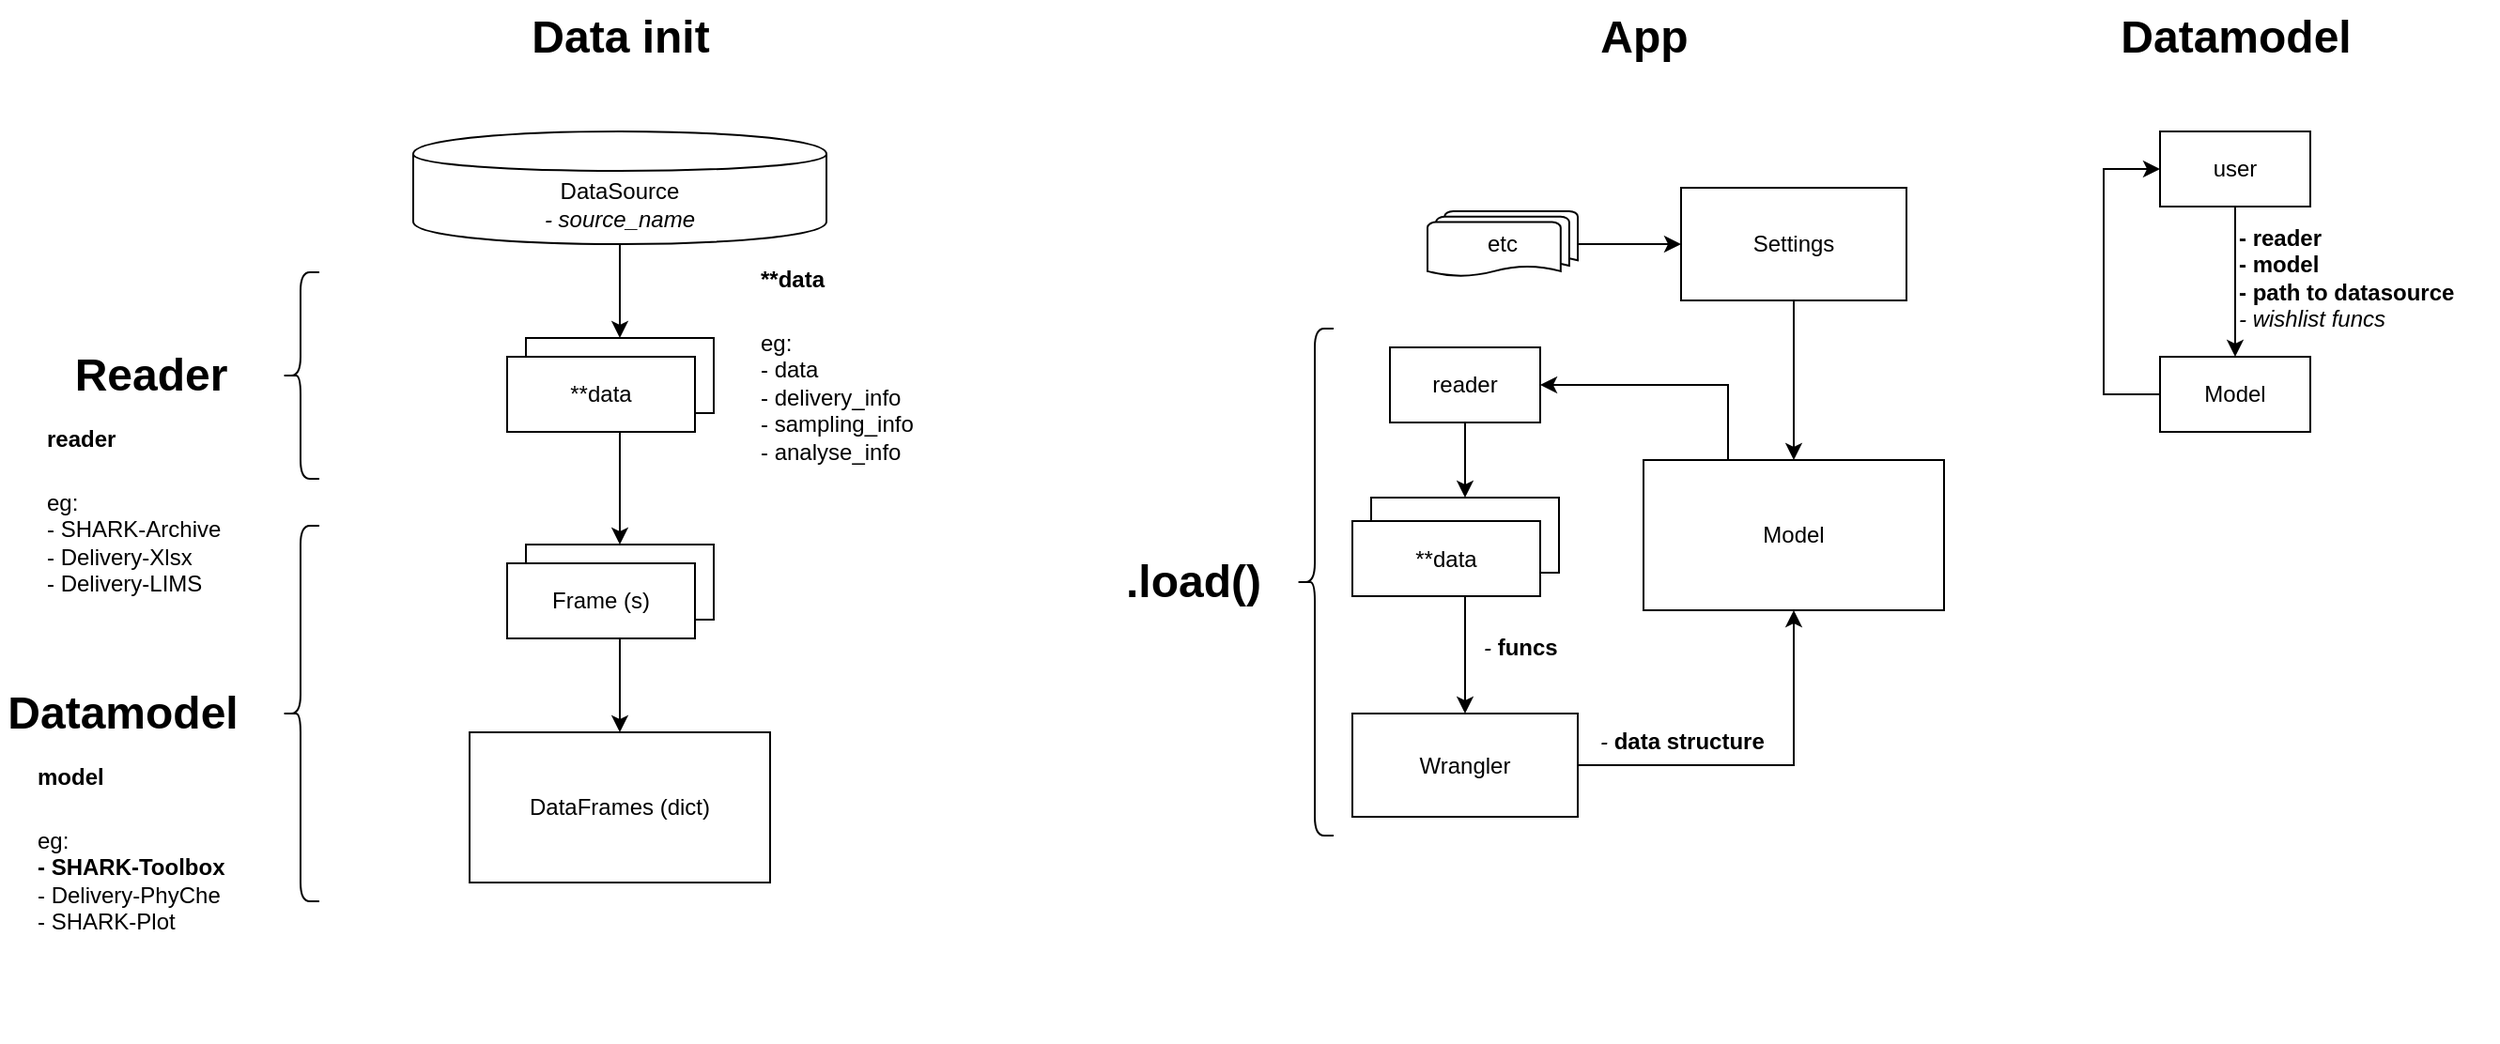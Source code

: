 <mxfile version="13.2.4" type="device"><diagram id="e_dTvic_FE6kktgQU7Ak" name="Page-1"><mxGraphModel dx="1326" dy="806" grid="1" gridSize="10" guides="1" tooltips="1" connect="1" arrows="1" fold="1" page="1" pageScale="1" pageWidth="1400" pageHeight="720" math="0" shadow="0"><root><mxCell id="0"/><mxCell id="1" parent="0"/><mxCell id="HZYc4VMBe04SBAyicmk5-20" value="" style="edgeStyle=orthogonalEdgeStyle;rounded=0;orthogonalLoop=1;jettySize=auto;html=1;" parent="1" source="HZYc4VMBe04SBAyicmk5-5" target="HZYc4VMBe04SBAyicmk5-18" edge="1"><mxGeometry relative="1" as="geometry"/></mxCell><mxCell id="HZYc4VMBe04SBAyicmk5-5" value="" style="rounded=0;whiteSpace=wrap;html=1;" parent="1" vertex="1"><mxGeometry x="290" y="190" width="100" height="40" as="geometry"/></mxCell><mxCell id="HZYc4VMBe04SBAyicmk5-8" value="" style="edgeStyle=orthogonalEdgeStyle;rounded=0;orthogonalLoop=1;jettySize=auto;html=1;exitX=0.5;exitY=1;exitDx=0;exitDy=0;entryX=0.5;entryY=0;entryDx=0;entryDy=0;" parent="1" source="HZYc4VMBe04SBAyicmk5-14" target="HZYc4VMBe04SBAyicmk5-5" edge="1"><mxGeometry relative="1" as="geometry"><mxPoint x="340" y="150" as="sourcePoint"/><mxPoint x="70" y="240" as="targetPoint"/><Array as="points"/></mxGeometry></mxCell><mxCell id="HZYc4VMBe04SBAyicmk5-12" value="&lt;h1&gt;&lt;font style=&quot;font-size: 12px&quot;&gt;**data&lt;/font&gt;&lt;/h1&gt;&lt;p&gt;&lt;span style=&quot;text-align: center&quot;&gt;eg:&lt;br&gt;&lt;/span&gt;&lt;span style=&quot;text-align: center&quot;&gt;- data&lt;br&gt;&lt;/span&gt;&lt;span style=&quot;text-align: center&quot;&gt;- delivery_info&lt;br&gt;&lt;/span&gt;&lt;span style=&quot;text-align: center&quot;&gt;- sampling_info&lt;br&gt;&lt;/span&gt;&lt;span style=&quot;text-align: center&quot;&gt;- analyse_info&lt;/span&gt;&lt;/p&gt;" style="text;html=1;strokeColor=none;fillColor=none;spacing=5;spacingTop=-20;whiteSpace=wrap;overflow=hidden;rounded=0;" parent="1" vertex="1"><mxGeometry x="410" y="135" width="100" height="165" as="geometry"/></mxCell><mxCell id="HZYc4VMBe04SBAyicmk5-13" value="**data" style="rounded=0;whiteSpace=wrap;html=1;" parent="1" vertex="1"><mxGeometry x="280" y="200" width="100" height="40" as="geometry"/></mxCell><mxCell id="HZYc4VMBe04SBAyicmk5-14" value="&lt;span&gt;DataSource&lt;/span&gt;&lt;br&gt;&lt;i&gt;- source_name&lt;/i&gt;" style="shape=cylinder;whiteSpace=wrap;html=1;boundedLbl=1;backgroundOutline=1;" parent="1" vertex="1"><mxGeometry x="230" y="80" width="220" height="60" as="geometry"/></mxCell><mxCell id="HZYc4VMBe04SBAyicmk5-15" value="" style="shape=curlyBracket;whiteSpace=wrap;html=1;rounded=1;" parent="1" vertex="1"><mxGeometry x="160" y="155" width="20" height="110" as="geometry"/></mxCell><mxCell id="HZYc4VMBe04SBAyicmk5-16" value="Reader" style="text;strokeColor=none;fillColor=none;html=1;fontSize=24;fontStyle=1;verticalAlign=middle;align=center;" parent="1" vertex="1"><mxGeometry x="40" y="190" width="100" height="40" as="geometry"/></mxCell><mxCell id="HZYc4VMBe04SBAyicmk5-23" value="" style="edgeStyle=orthogonalEdgeStyle;rounded=0;orthogonalLoop=1;jettySize=auto;html=1;" parent="1" source="HZYc4VMBe04SBAyicmk5-18" target="HZYc4VMBe04SBAyicmk5-21" edge="1"><mxGeometry relative="1" as="geometry"/></mxCell><mxCell id="HZYc4VMBe04SBAyicmk5-18" value="" style="rounded=0;whiteSpace=wrap;html=1;" parent="1" vertex="1"><mxGeometry x="290" y="300" width="100" height="40" as="geometry"/></mxCell><mxCell id="HZYc4VMBe04SBAyicmk5-21" value="DataFrames (dict)" style="rounded=0;whiteSpace=wrap;html=1;" parent="1" vertex="1"><mxGeometry x="260" y="400" width="160" height="80" as="geometry"/></mxCell><mxCell id="HZYc4VMBe04SBAyicmk5-24" value="Frame (s)" style="rounded=0;whiteSpace=wrap;html=1;" parent="1" vertex="1"><mxGeometry x="280" y="310" width="100" height="40" as="geometry"/></mxCell><mxCell id="HZYc4VMBe04SBAyicmk5-25" value="" style="shape=curlyBracket;whiteSpace=wrap;html=1;rounded=1;" parent="1" vertex="1"><mxGeometry x="160" y="290" width="20" height="200" as="geometry"/></mxCell><mxCell id="HZYc4VMBe04SBAyicmk5-26" value="Datamodel" style="text;strokeColor=none;fillColor=none;html=1;fontSize=24;fontStyle=1;verticalAlign=middle;align=center;" parent="1" vertex="1"><mxGeometry x="10" y="370" width="130" height="40" as="geometry"/></mxCell><mxCell id="HZYc4VMBe04SBAyicmk5-29" value="Data init" style="text;strokeColor=none;fillColor=none;html=1;fontSize=24;fontStyle=1;verticalAlign=middle;align=center;" parent="1" vertex="1"><mxGeometry x="275" y="10" width="130" height="40" as="geometry"/></mxCell><mxCell id="HZYc4VMBe04SBAyicmk5-30" value="&lt;h1&gt;&lt;font style=&quot;font-size: 12px&quot;&gt;model&lt;/font&gt;&lt;/h1&gt;&lt;p&gt;&lt;span style=&quot;text-align: center&quot;&gt;eg:&lt;br&gt;&lt;/span&gt;&lt;span style=&quot;text-align: center&quot;&gt;&lt;b&gt;- SHARK-Toolbox&lt;br&gt;&lt;/b&gt;&lt;/span&gt;&lt;span style=&quot;text-align: center&quot;&gt;- Delivery-&lt;/span&gt;&lt;span style=&quot;text-align: center&quot;&gt;PhyChe&lt;/span&gt;&lt;span style=&quot;text-align: center&quot;&gt;&lt;br&gt;&lt;/span&gt;&lt;span style=&quot;text-align: center&quot;&gt;- SHARK-Plot&lt;/span&gt;&lt;br&gt;&lt;/p&gt;" style="text;html=1;strokeColor=none;fillColor=none;spacing=5;spacingTop=-20;whiteSpace=wrap;overflow=hidden;rounded=0;" parent="1" vertex="1"><mxGeometry x="25" y="400" width="115" height="165" as="geometry"/></mxCell><mxCell id="HZYc4VMBe04SBAyicmk5-31" value="&lt;h1&gt;&lt;font style=&quot;font-size: 12px&quot;&gt;reader&lt;/font&gt;&lt;/h1&gt;&lt;p&gt;&lt;span style=&quot;text-align: center&quot;&gt;eg:&lt;br&gt;&lt;/span&gt;&lt;span style=&quot;text-align: center&quot;&gt;- SHARK-Archive&lt;br&gt;&lt;/span&gt;&lt;span style=&quot;text-align: center&quot;&gt;- Delivery-&lt;/span&gt;&lt;span style=&quot;text-align: center&quot;&gt;Xlsx&lt;br&gt;- Delivery-LIMS&lt;/span&gt;&lt;/p&gt;" style="text;html=1;strokeColor=none;fillColor=none;spacing=5;spacingTop=-20;whiteSpace=wrap;overflow=hidden;rounded=0;" parent="1" vertex="1"><mxGeometry x="30" y="220" width="130" height="165" as="geometry"/></mxCell><mxCell id="HZYc4VMBe04SBAyicmk5-32" value="App" style="text;strokeColor=none;fillColor=none;html=1;fontSize=24;fontStyle=1;verticalAlign=middle;align=center;" parent="1" vertex="1"><mxGeometry x="820" y="10" width="130" height="40" as="geometry"/></mxCell><mxCell id="HZYc4VMBe04SBAyicmk5-41" value="" style="edgeStyle=orthogonalEdgeStyle;rounded=0;orthogonalLoop=1;jettySize=auto;html=1;entryX=1;entryY=0.5;entryDx=0;entryDy=0;" parent="1" source="HZYc4VMBe04SBAyicmk5-33" target="HZYc4VMBe04SBAyicmk5-39" edge="1"><mxGeometry relative="1" as="geometry"><mxPoint x="805" y="295" as="targetPoint"/><Array as="points"><mxPoint x="930" y="215"/></Array></mxGeometry></mxCell><mxCell id="HZYc4VMBe04SBAyicmk5-33" value="Model" style="rounded=0;whiteSpace=wrap;html=1;" parent="1" vertex="1"><mxGeometry x="885" y="255" width="160" height="80" as="geometry"/></mxCell><mxCell id="wpHhhM1uY6YFhUiYFBHJ-18" value="" style="edgeStyle=orthogonalEdgeStyle;rounded=0;orthogonalLoop=1;jettySize=auto;html=1;entryX=0.5;entryY=1;entryDx=0;entryDy=0;" edge="1" parent="1" source="wpHhhM1uY6YFhUiYFBHJ-7" target="HZYc4VMBe04SBAyicmk5-33"><mxGeometry relative="1" as="geometry"><mxPoint x="880" y="417.5" as="targetPoint"/></mxGeometry></mxCell><mxCell id="wpHhhM1uY6YFhUiYFBHJ-7" value="Wrangler" style="rounded=0;whiteSpace=wrap;html=1;" vertex="1" parent="1"><mxGeometry x="730" y="390" width="120" height="55" as="geometry"/></mxCell><mxCell id="HZYc4VMBe04SBAyicmk5-38" value="" style="edgeStyle=orthogonalEdgeStyle;rounded=0;orthogonalLoop=1;jettySize=auto;html=1;entryX=0.5;entryY=0;entryDx=0;entryDy=0;" parent="1" source="HZYc4VMBe04SBAyicmk5-34" target="HZYc4VMBe04SBAyicmk5-33" edge="1"><mxGeometry relative="1" as="geometry"><mxPoint x="970" y="250" as="targetPoint"/></mxGeometry></mxCell><mxCell id="HZYc4VMBe04SBAyicmk5-34" value="&lt;font style=&quot;font-size: 12px&quot;&gt;Settings&lt;/font&gt;" style="rounded=0;whiteSpace=wrap;html=1;" parent="1" vertex="1"><mxGeometry x="905" y="110" width="120" height="60" as="geometry"/></mxCell><mxCell id="HZYc4VMBe04SBAyicmk5-35" value="" style="edgeStyle=orthogonalEdgeStyle;rounded=0;orthogonalLoop=1;jettySize=auto;html=1;entryX=0;entryY=0.5;entryDx=0;entryDy=0;" parent="1" source="HZYc4VMBe04SBAyicmk5-36" target="HZYc4VMBe04SBAyicmk5-34" edge="1"><mxGeometry relative="1" as="geometry"><mxPoint x="700" y="140" as="targetPoint"/></mxGeometry></mxCell><mxCell id="HZYc4VMBe04SBAyicmk5-36" value="&lt;font style=&quot;font-size: 12px&quot;&gt;etc&lt;/font&gt;" style="strokeWidth=1;html=1;shape=mxgraph.flowchart.multi-document;whiteSpace=wrap;" parent="1" vertex="1"><mxGeometry x="770" y="122.5" width="80" height="35" as="geometry"/></mxCell><mxCell id="HZYc4VMBe04SBAyicmk5-53" value="" style="edgeStyle=orthogonalEdgeStyle;rounded=0;orthogonalLoop=1;jettySize=auto;html=1;entryX=0.5;entryY=0;entryDx=0;entryDy=0;" parent="1" source="HZYc4VMBe04SBAyicmk5-39" target="HZYc4VMBe04SBAyicmk5-50" edge="1"><mxGeometry relative="1" as="geometry"><mxPoint x="860" y="315" as="targetPoint"/><Array as="points"><mxPoint x="790" y="235"/><mxPoint x="790" y="235"/></Array></mxGeometry></mxCell><mxCell id="HZYc4VMBe04SBAyicmk5-39" value="reader" style="rounded=0;whiteSpace=wrap;html=1;" parent="1" vertex="1"><mxGeometry x="750" y="195" width="80" height="40" as="geometry"/></mxCell><mxCell id="HZYc4VMBe04SBAyicmk5-42" value="Datamodel" style="text;strokeColor=none;fillColor=none;html=1;fontSize=24;fontStyle=1;verticalAlign=middle;align=center;" parent="1" vertex="1"><mxGeometry x="1135" y="10" width="130" height="40" as="geometry"/></mxCell><mxCell id="wpHhhM1uY6YFhUiYFBHJ-20" value="" style="edgeStyle=orthogonalEdgeStyle;rounded=0;orthogonalLoop=1;jettySize=auto;html=1;" edge="1" parent="1" source="HZYc4VMBe04SBAyicmk5-50" target="wpHhhM1uY6YFhUiYFBHJ-7"><mxGeometry relative="1" as="geometry"/></mxCell><mxCell id="HZYc4VMBe04SBAyicmk5-50" value="" style="rounded=0;whiteSpace=wrap;html=1;" parent="1" vertex="1"><mxGeometry x="740" y="275" width="100" height="40" as="geometry"/></mxCell><mxCell id="HZYc4VMBe04SBAyicmk5-51" value="**data" style="rounded=0;whiteSpace=wrap;html=1;" parent="1" vertex="1"><mxGeometry x="730" y="287.5" width="100" height="40" as="geometry"/></mxCell><mxCell id="wpHhhM1uY6YFhUiYFBHJ-6" value="" style="edgeStyle=orthogonalEdgeStyle;rounded=0;orthogonalLoop=1;jettySize=auto;html=1;" edge="1" parent="1" source="ZWPKG8c-Ewm65xQp9fMC-2" target="wpHhhM1uY6YFhUiYFBHJ-5"><mxGeometry relative="1" as="geometry"/></mxCell><mxCell id="ZWPKG8c-Ewm65xQp9fMC-2" value="user" style="rounded=0;whiteSpace=wrap;html=1;" parent="1" vertex="1"><mxGeometry x="1160" y="80" width="80" height="40" as="geometry"/></mxCell><mxCell id="wpHhhM1uY6YFhUiYFBHJ-5" value="Model" style="rounded=0;whiteSpace=wrap;html=1;" vertex="1" parent="1"><mxGeometry x="1160" y="200" width="80" height="40" as="geometry"/></mxCell><mxCell id="ZWPKG8c-Ewm65xQp9fMC-7" value="" style="edgeStyle=orthogonalEdgeStyle;rounded=0;orthogonalLoop=1;jettySize=auto;html=1;exitX=0;exitY=0.5;exitDx=0;exitDy=0;entryX=0;entryY=0.5;entryDx=0;entryDy=0;" parent="1" source="wpHhhM1uY6YFhUiYFBHJ-5" target="ZWPKG8c-Ewm65xQp9fMC-2" edge="1"><mxGeometry relative="1" as="geometry"><mxPoint x="1250" y="320" as="sourcePoint"/><mxPoint x="1130" y="140" as="targetPoint"/><Array as="points"><mxPoint x="1130" y="220"/><mxPoint x="1130" y="100"/></Array></mxGeometry></mxCell><mxCell id="wpHhhM1uY6YFhUiYFBHJ-2" value="&lt;b&gt;- reader&lt;br&gt;- model&lt;br&gt;- path to datasource&lt;br&gt;&lt;/b&gt;&lt;i&gt;- wishlist funcs&lt;/i&gt;" style="text;html=1;strokeColor=none;fillColor=none;align=left;verticalAlign=middle;whiteSpace=wrap;rounded=0;" vertex="1" parent="1"><mxGeometry x="1200" y="120" width="140" height="75" as="geometry"/></mxCell><mxCell id="wpHhhM1uY6YFhUiYFBHJ-16" value="&lt;i&gt;- &lt;/i&gt;&lt;b&gt;funcs&lt;/b&gt;" style="text;html=1;strokeColor=none;fillColor=none;align=left;verticalAlign=middle;whiteSpace=wrap;rounded=0;" vertex="1" parent="1"><mxGeometry x="798" y="335" width="65" height="40" as="geometry"/></mxCell><mxCell id="wpHhhM1uY6YFhUiYFBHJ-19" value="&lt;i&gt;- &lt;/i&gt;&lt;b&gt;data structure&lt;/b&gt;" style="text;html=1;strokeColor=none;fillColor=none;align=left;verticalAlign=middle;whiteSpace=wrap;rounded=0;" vertex="1" parent="1"><mxGeometry x="860" y="385" width="90" height="40" as="geometry"/></mxCell><mxCell id="wpHhhM1uY6YFhUiYFBHJ-21" value="" style="shape=curlyBracket;whiteSpace=wrap;html=1;rounded=1;" vertex="1" parent="1"><mxGeometry x="700" y="185" width="20" height="270" as="geometry"/></mxCell><mxCell id="wpHhhM1uY6YFhUiYFBHJ-22" value=".load()" style="text;strokeColor=none;fillColor=none;html=1;fontSize=24;fontStyle=1;verticalAlign=middle;align=center;" vertex="1" parent="1"><mxGeometry x="600" y="300" width="90" height="40" as="geometry"/></mxCell></root></mxGraphModel></diagram></mxfile>